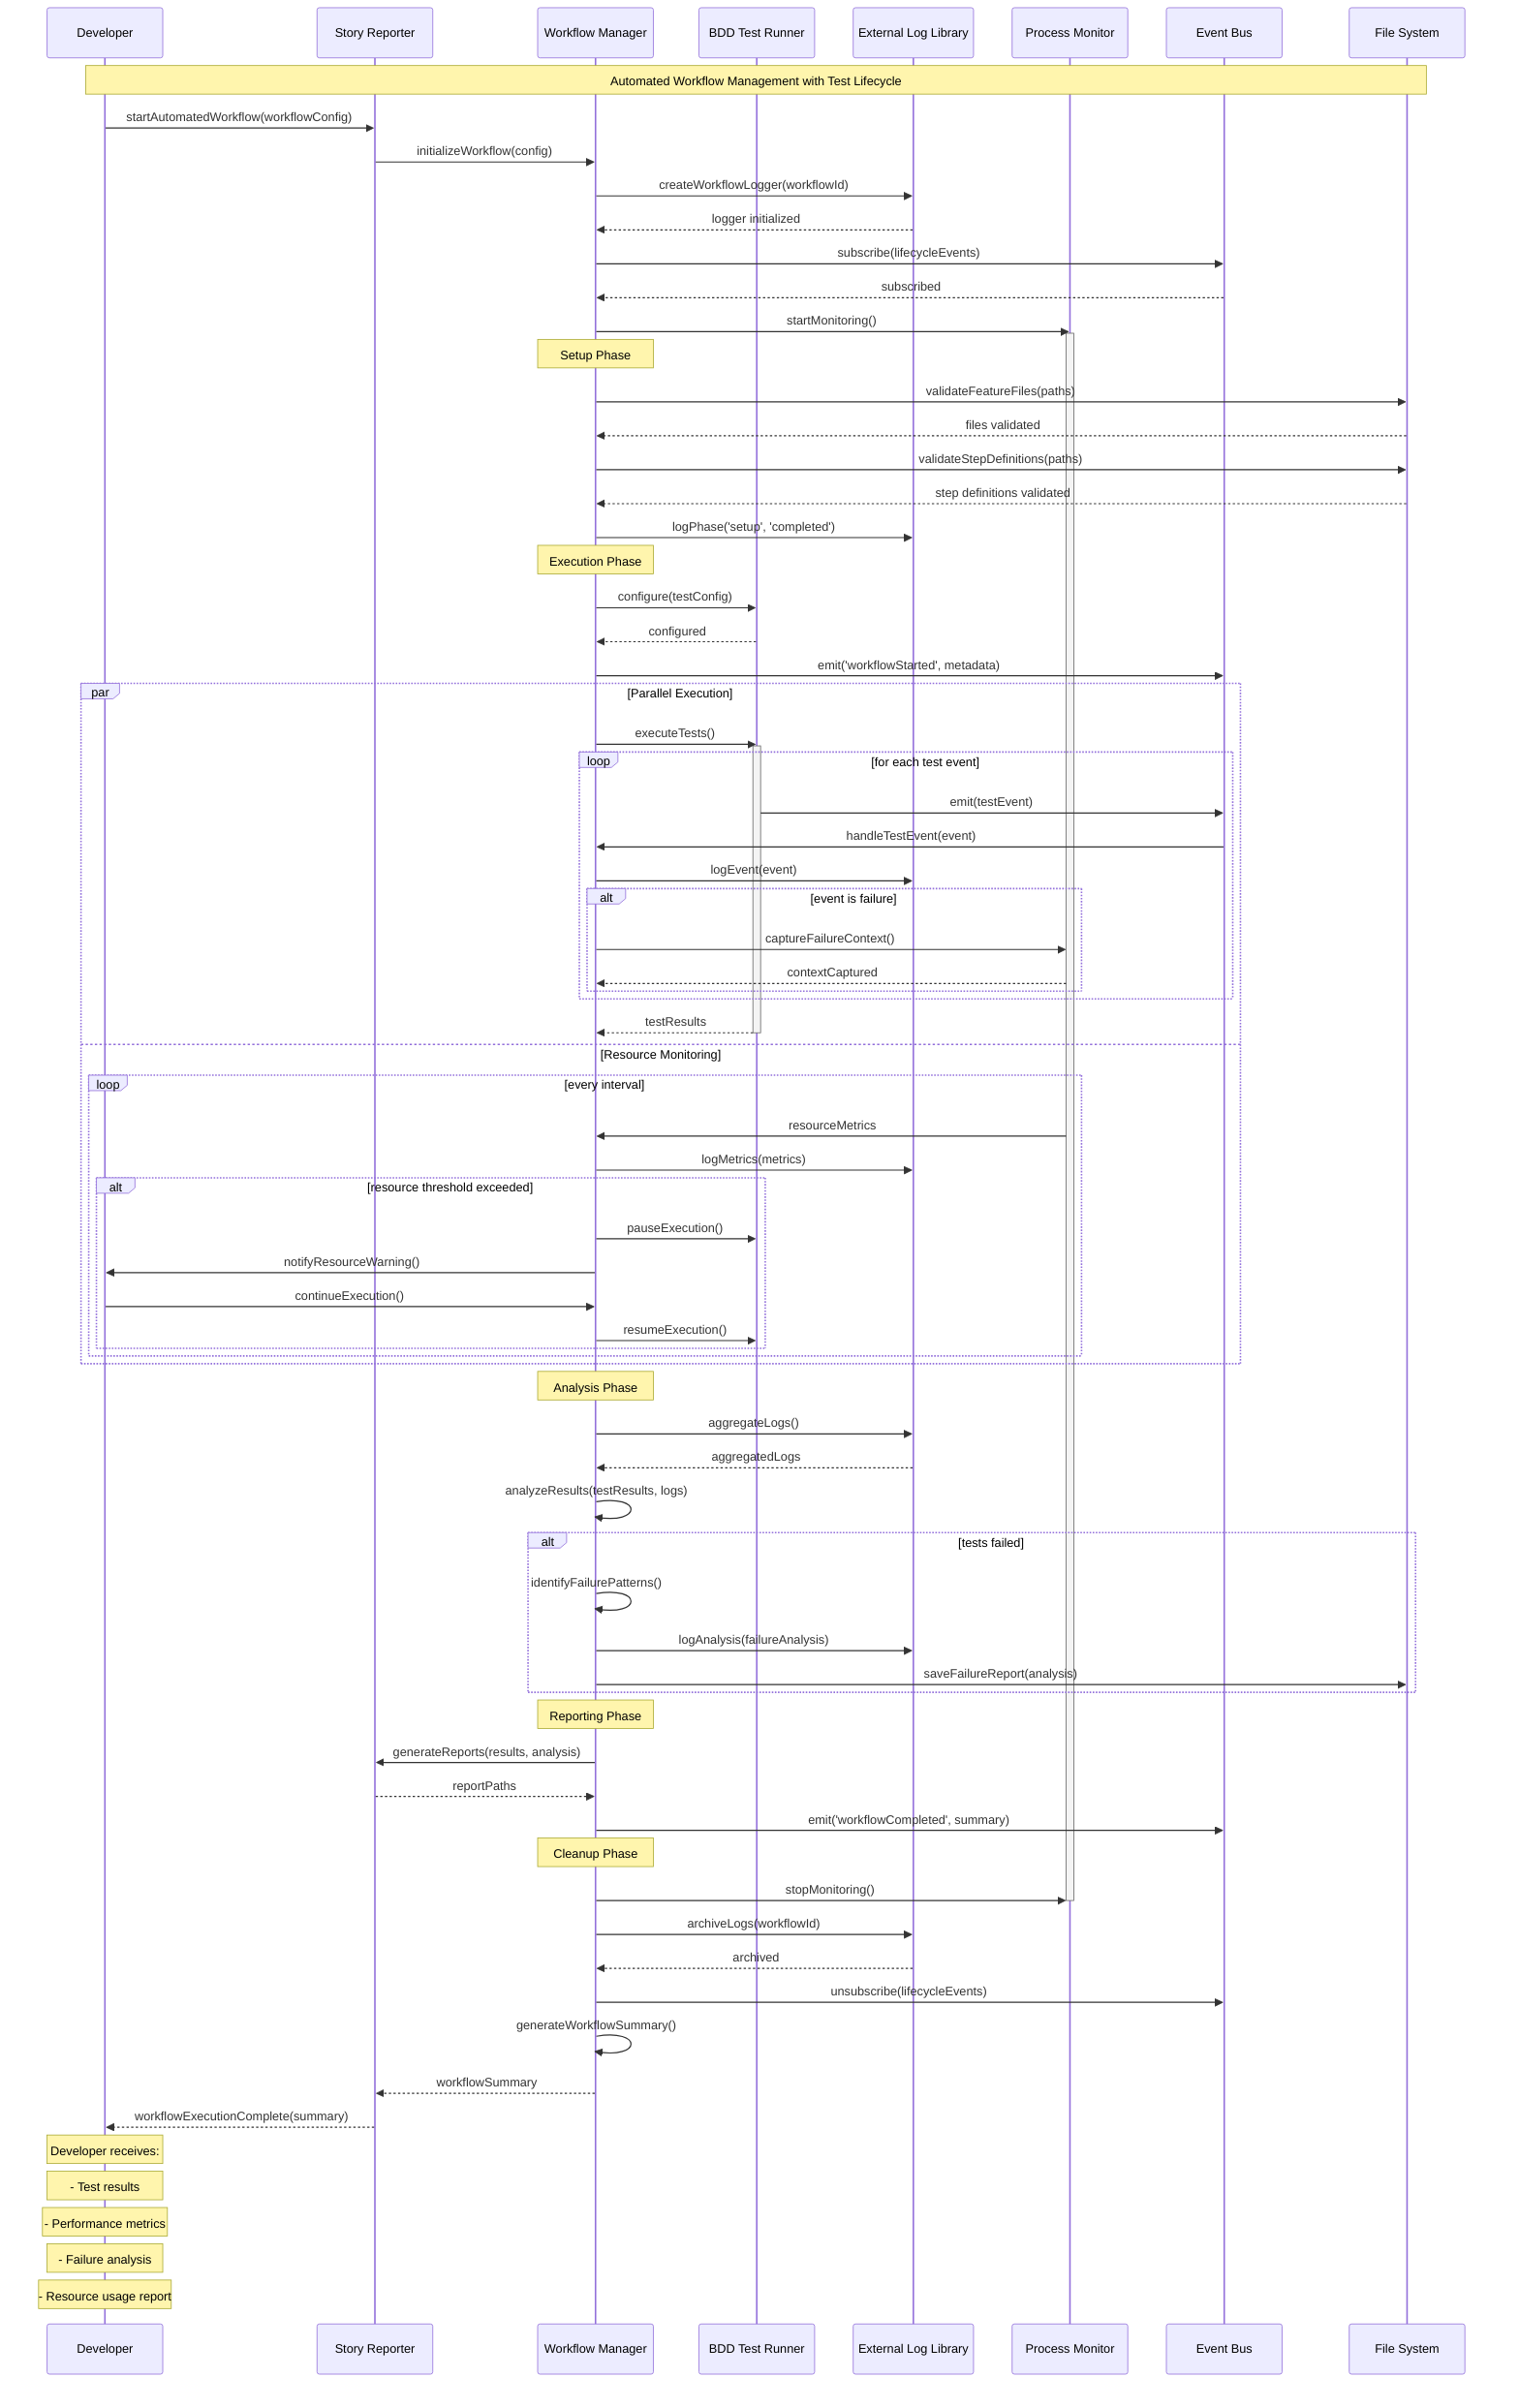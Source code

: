 sequenceDiagram
    participant Dev as Developer
    participant SR as Story Reporter
    participant WM as Workflow Manager
    participant BDD as BDD Test Runner
    participant Logger as External Log Library
    participant Monitor as Process Monitor
    participant Events as Event Bus
    participant FS as File System

    Note over Dev, FS: Automated Workflow Management with Test Lifecycle

    Dev->>SR: startAutomatedWorkflow(workflowConfig)
    SR->>WM: initializeWorkflow(config)
    
    WM->>Logger: createWorkflowLogger(workflowId)
    Logger-->>WM: logger initialized
    
    WM->>Events: subscribe(lifecycleEvents)
    Events-->>WM: subscribed
    
    WM->>Monitor: startMonitoring()
    activate Monitor
    
    Note over WM: Setup Phase
    WM->>FS: validateFeatureFiles(paths)
    FS-->>WM: files validated
    
    WM->>FS: validateStepDefinitions(paths)
    FS-->>WM: step definitions validated
    
    WM->>Logger: logPhase('setup', 'completed')
    
    Note over WM: Execution Phase
    WM->>BDD: configure(testConfig)
    BDD-->>WM: configured
    
    WM->>Events: emit('workflowStarted', metadata)
    
    par Parallel Execution
        WM->>BDD: executeTests()
        activate BDD
        
        loop for each test event
            BDD->>Events: emit(testEvent)
            Events->>WM: handleTestEvent(event)
            WM->>Logger: logEvent(event)
            
            alt event is failure
                WM->>Monitor: captureFailureContext()
                Monitor-->>WM: contextCaptured
            end
        end
        
        BDD-->>WM: testResults
        deactivate BDD
    and Resource Monitoring
        loop every interval
            Monitor->>WM: resourceMetrics
            WM->>Logger: logMetrics(metrics)
            
            alt resource threshold exceeded
                WM->>BDD: pauseExecution()
                WM->>Dev: notifyResourceWarning()
                Dev->>WM: continueExecution()
                WM->>BDD: resumeExecution()
            end
        end
    end
    
    Note over WM: Analysis Phase
    WM->>Logger: aggregateLogs()
    Logger-->>WM: aggregatedLogs
    
    WM->>WM: analyzeResults(testResults, logs)
    
    alt tests failed
        WM->>WM: identifyFailurePatterns()
        WM->>Logger: logAnalysis(failureAnalysis)
        WM->>FS: saveFailureReport(analysis)
    end
    
    Note over WM: Reporting Phase
    WM->>SR: generateReports(results, analysis)
    SR-->>WM: reportPaths
    
    WM->>Events: emit('workflowCompleted', summary)
    
    Note over WM: Cleanup Phase
    WM->>Monitor: stopMonitoring()
    deactivate Monitor
    
    WM->>Logger: archiveLogs(workflowId)
    Logger-->>WM: archived
    
    WM->>Events: unsubscribe(lifecycleEvents)
    
    WM->>WM: generateWorkflowSummary()
    WM-->>SR: workflowSummary
    
    SR-->>Dev: workflowExecutionComplete(summary)
    
    Note over Dev: Developer receives:
    Note over Dev: - Test results
    Note over Dev: - Performance metrics
    Note over Dev: - Failure analysis
    Note over Dev: - Resource usage report